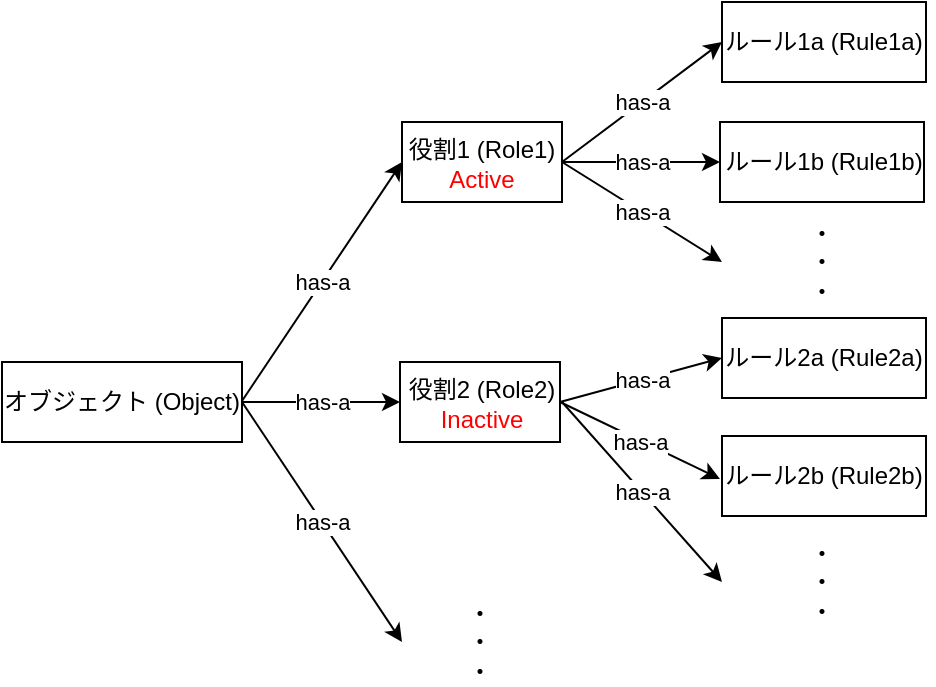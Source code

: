 <mxfile>
    <diagram id="hbNXoUWoMw8abENjvTgG" name="ページ1">
        <mxGraphModel dx="261" dy="200" grid="1" gridSize="10" guides="1" tooltips="1" connect="1" arrows="1" fold="1" page="1" pageScale="1" pageWidth="827" pageHeight="1169" background="#ffffff" math="0" shadow="0">
            <root>
                <mxCell id="0"/>
                <mxCell id="1" parent="0"/>
                <mxCell id="47" value="" style="rounded=0;whiteSpace=wrap;html=1;fillColor=none;" parent="1" vertex="1">
                    <mxGeometry x="120" y="240" width="120" height="40" as="geometry"/>
                </mxCell>
                <mxCell id="48" value="オブジェクト (Object)" style="text;html=1;strokeColor=none;fillColor=none;align=center;verticalAlign=middle;whiteSpace=wrap;rounded=0;" parent="1" vertex="1">
                    <mxGeometry x="120" y="245" width="120" height="30" as="geometry"/>
                </mxCell>
                <mxCell id="49" value="役割1 (Role1)&lt;br&gt;&lt;font color=&quot;#ff0000&quot;&gt;Active&lt;/font&gt;" style="text;html=1;strokeColor=none;fillColor=none;align=center;verticalAlign=middle;whiteSpace=wrap;rounded=0;" parent="1" vertex="1">
                    <mxGeometry x="310" y="126" width="100" height="30" as="geometry"/>
                </mxCell>
                <mxCell id="50" value="" style="rounded=0;whiteSpace=wrap;html=1;fillColor=none;" parent="1" vertex="1">
                    <mxGeometry x="320" y="120" width="80" height="40" as="geometry"/>
                </mxCell>
                <mxCell id="51" value="役割2 (Role2)&lt;br&gt;&lt;font color=&quot;#ff0000&quot;&gt;Inactive&lt;/font&gt;" style="text;html=1;strokeColor=none;fillColor=none;align=center;verticalAlign=middle;whiteSpace=wrap;rounded=0;" parent="1" vertex="1">
                    <mxGeometry x="310" y="246" width="100" height="30" as="geometry"/>
                </mxCell>
                <mxCell id="52" value="" style="rounded=0;whiteSpace=wrap;html=1;fillColor=none;" parent="1" vertex="1">
                    <mxGeometry x="319" y="240" width="80" height="40" as="geometry"/>
                </mxCell>
                <mxCell id="55" value="" style="endArrow=classic;html=1;fontColor=#FF0000;entryX=0;entryY=0.5;entryDx=0;entryDy=0;" parent="1" target="50" edge="1">
                    <mxGeometry relative="1" as="geometry">
                        <mxPoint x="240" y="259.47" as="sourcePoint"/>
                        <mxPoint x="400" y="259.47" as="targetPoint"/>
                    </mxGeometry>
                </mxCell>
                <mxCell id="56" value="&lt;font color=&quot;#000000&quot;&gt;has-a&lt;/font&gt;" style="edgeLabel;resizable=0;html=1;align=center;verticalAlign=middle;fontColor=#FF0000;fillColor=none;labelBackgroundColor=#FFFFFF;" parent="55" connectable="0" vertex="1">
                    <mxGeometry relative="1" as="geometry"/>
                </mxCell>
                <mxCell id="59" value="" style="endArrow=classic;html=1;fontColor=#FF0000;entryX=0;entryY=0.5;entryDx=0;entryDy=0;" parent="1" target="52" edge="1">
                    <mxGeometry relative="1" as="geometry">
                        <mxPoint x="240" y="260" as="sourcePoint"/>
                        <mxPoint x="330" y="150.0" as="targetPoint"/>
                    </mxGeometry>
                </mxCell>
                <mxCell id="60" value="&lt;font color=&quot;#000000&quot;&gt;has-a&lt;/font&gt;" style="edgeLabel;resizable=0;html=1;align=center;verticalAlign=middle;fontColor=#FF0000;fillColor=none;labelBackgroundColor=#FFFFFF;" parent="59" connectable="0" vertex="1">
                    <mxGeometry relative="1" as="geometry"/>
                </mxCell>
                <mxCell id="61" value="・&lt;br&gt;・&lt;br&gt;・" style="text;html=1;strokeColor=none;fillColor=none;align=center;verticalAlign=middle;whiteSpace=wrap;rounded=0;labelBackgroundColor=none;fontColor=#000000;" parent="1" vertex="1">
                    <mxGeometry x="329" y="365" width="60" height="30" as="geometry"/>
                </mxCell>
                <mxCell id="62" value="" style="endArrow=classic;html=1;fontColor=#FF0000;" parent="1" edge="1">
                    <mxGeometry relative="1" as="geometry">
                        <mxPoint x="240" y="260" as="sourcePoint"/>
                        <mxPoint x="320" y="380" as="targetPoint"/>
                    </mxGeometry>
                </mxCell>
                <mxCell id="63" value="&lt;font color=&quot;#000000&quot;&gt;has-a&lt;/font&gt;" style="edgeLabel;resizable=0;html=1;align=center;verticalAlign=middle;fontColor=#FF0000;fillColor=none;labelBackgroundColor=#FFFFFF;" parent="62" connectable="0" vertex="1">
                    <mxGeometry relative="1" as="geometry"/>
                </mxCell>
                <mxCell id="64" value="ルール1b (Rule1b)" style="text;html=1;strokeColor=none;fillColor=none;align=center;verticalAlign=middle;whiteSpace=wrap;rounded=0;labelBackgroundColor=none;fontColor=#000000;" parent="1" vertex="1">
                    <mxGeometry x="476" y="125" width="110" height="30" as="geometry"/>
                </mxCell>
                <mxCell id="65" value="" style="rounded=0;whiteSpace=wrap;html=1;labelBackgroundColor=none;fontColor=#000000;fillColor=none;" parent="1" vertex="1">
                    <mxGeometry x="479" y="120" width="102" height="40" as="geometry"/>
                </mxCell>
                <mxCell id="66" value="ルール1a (Rule1a)" style="text;html=1;strokeColor=none;fillColor=none;align=center;verticalAlign=middle;whiteSpace=wrap;rounded=0;labelBackgroundColor=none;fontColor=#000000;" parent="1" vertex="1">
                    <mxGeometry x="476" y="65" width="110" height="30" as="geometry"/>
                </mxCell>
                <mxCell id="67" value="" style="rounded=0;whiteSpace=wrap;html=1;labelBackgroundColor=none;fontColor=#000000;fillColor=none;" parent="1" vertex="1">
                    <mxGeometry x="480" y="60" width="102" height="40" as="geometry"/>
                </mxCell>
                <mxCell id="68" value="" style="endArrow=classic;html=1;fontColor=#FF0000;exitX=1;exitY=0.5;exitDx=0;exitDy=0;entryX=0;entryY=0.5;entryDx=0;entryDy=0;" parent="1" source="50" target="65" edge="1">
                    <mxGeometry relative="1" as="geometry">
                        <mxPoint x="400" y="170.0" as="sourcePoint"/>
                        <mxPoint x="480" y="170" as="targetPoint"/>
                    </mxGeometry>
                </mxCell>
                <mxCell id="69" value="&lt;font&gt;has-a&lt;/font&gt;" style="edgeLabel;resizable=0;html=1;align=center;verticalAlign=middle;fontColor=#000000;fillColor=none;labelBackgroundColor=#FFFFFF;" parent="68" connectable="0" vertex="1">
                    <mxGeometry relative="1" as="geometry"/>
                </mxCell>
                <mxCell id="70" value="ルール2b (Rule2b)" style="text;html=1;strokeColor=none;fillColor=none;align=center;verticalAlign=middle;whiteSpace=wrap;rounded=0;labelBackgroundColor=none;fontColor=#000000;" parent="1" vertex="1">
                    <mxGeometry x="476" y="282" width="110" height="30" as="geometry"/>
                </mxCell>
                <mxCell id="71" value="" style="rounded=0;whiteSpace=wrap;html=1;labelBackgroundColor=none;fontColor=#000000;fillColor=none;" parent="1" vertex="1">
                    <mxGeometry x="480" y="277" width="102" height="40" as="geometry"/>
                </mxCell>
                <mxCell id="72" value="" style="endArrow=classic;html=1;fontColor=#FF0000;exitX=1;exitY=0.5;exitDx=0;exitDy=0;" parent="1" source="52" edge="1">
                    <mxGeometry relative="1" as="geometry">
                        <mxPoint x="399" y="298.47" as="sourcePoint"/>
                        <mxPoint x="479" y="298.47" as="targetPoint"/>
                    </mxGeometry>
                </mxCell>
                <mxCell id="73" value="&lt;font&gt;has-a&lt;/font&gt;" style="edgeLabel;resizable=0;html=1;align=center;verticalAlign=middle;fontColor=#000000;fillColor=none;labelBackgroundColor=#FFFFFF;" parent="72" connectable="0" vertex="1">
                    <mxGeometry relative="1" as="geometry"/>
                </mxCell>
                <mxCell id="74" value="ルール2a (Rule2a)" style="text;html=1;strokeColor=none;fillColor=none;align=center;verticalAlign=middle;whiteSpace=wrap;rounded=0;labelBackgroundColor=none;fontColor=#000000;" parent="1" vertex="1">
                    <mxGeometry x="476" y="223" width="110" height="30" as="geometry"/>
                </mxCell>
                <mxCell id="75" value="" style="rounded=0;whiteSpace=wrap;html=1;labelBackgroundColor=none;fontColor=#000000;fillColor=none;" parent="1" vertex="1">
                    <mxGeometry x="480" y="218" width="102" height="40" as="geometry"/>
                </mxCell>
                <mxCell id="76" value="" style="endArrow=classic;html=1;fontColor=#FF0000;entryX=0;entryY=0.5;entryDx=0;entryDy=0;exitX=1;exitY=0.5;exitDx=0;exitDy=0;" parent="1" source="52" target="75" edge="1">
                    <mxGeometry relative="1" as="geometry">
                        <mxPoint x="400" y="298" as="sourcePoint"/>
                        <mxPoint x="489" y="308.47" as="targetPoint"/>
                    </mxGeometry>
                </mxCell>
                <mxCell id="77" value="&lt;font&gt;has-a&lt;/font&gt;" style="edgeLabel;resizable=0;html=1;align=center;verticalAlign=middle;fontColor=#000000;fillColor=none;labelBackgroundColor=#FFFFFF;" parent="76" connectable="0" vertex="1">
                    <mxGeometry relative="1" as="geometry"/>
                </mxCell>
                <mxCell id="78" value="・&lt;br&gt;・&lt;br&gt;・" style="text;html=1;strokeColor=none;fillColor=none;align=center;verticalAlign=middle;whiteSpace=wrap;rounded=0;labelBackgroundColor=none;fontColor=#000000;" parent="1" vertex="1">
                    <mxGeometry x="500" y="335" width="60" height="30" as="geometry"/>
                </mxCell>
                <mxCell id="79" value="" style="endArrow=classic;html=1;fontColor=#FF0000;" parent="1" edge="1">
                    <mxGeometry relative="1" as="geometry">
                        <mxPoint x="400" y="260" as="sourcePoint"/>
                        <mxPoint x="480" y="350" as="targetPoint"/>
                    </mxGeometry>
                </mxCell>
                <mxCell id="80" value="&lt;font&gt;has-a&lt;/font&gt;" style="edgeLabel;resizable=0;html=1;align=center;verticalAlign=middle;fontColor=#000000;fillColor=none;labelBackgroundColor=#FFFFFF;" parent="79" connectable="0" vertex="1">
                    <mxGeometry relative="1" as="geometry"/>
                </mxCell>
                <mxCell id="82" value="" style="endArrow=classic;html=1;fontColor=#FF0000;entryX=0;entryY=0.5;entryDx=0;entryDy=0;exitX=1;exitY=0.5;exitDx=0;exitDy=0;" parent="1" source="50" target="67" edge="1">
                    <mxGeometry relative="1" as="geometry">
                        <mxPoint x="400" y="170" as="sourcePoint"/>
                        <mxPoint x="489" y="150" as="targetPoint"/>
                    </mxGeometry>
                </mxCell>
                <mxCell id="83" value="&lt;font&gt;has-a&lt;/font&gt;" style="edgeLabel;resizable=0;html=1;align=center;verticalAlign=middle;fontColor=#000000;fillColor=none;labelBackgroundColor=#FFFFFF;" parent="82" connectable="0" vertex="1">
                    <mxGeometry relative="1" as="geometry"/>
                </mxCell>
                <mxCell id="84" value="・&lt;br&gt;・&lt;br&gt;・" style="text;html=1;strokeColor=none;fillColor=none;align=center;verticalAlign=middle;whiteSpace=wrap;rounded=0;labelBackgroundColor=none;fontColor=#000000;" parent="1" vertex="1">
                    <mxGeometry x="500" y="175" width="60" height="30" as="geometry"/>
                </mxCell>
                <mxCell id="85" value="" style="endArrow=classic;html=1;fontColor=#FF0000;exitX=1;exitY=0.5;exitDx=0;exitDy=0;" parent="1" source="50" edge="1">
                    <mxGeometry relative="1" as="geometry">
                        <mxPoint x="400" y="170" as="sourcePoint"/>
                        <mxPoint x="480" y="190" as="targetPoint"/>
                    </mxGeometry>
                </mxCell>
                <mxCell id="86" value="&lt;font&gt;has-a&lt;/font&gt;" style="edgeLabel;resizable=0;html=1;align=center;verticalAlign=middle;fontColor=#000000;fillColor=none;labelBackgroundColor=#FFFFFF;" parent="85" connectable="0" vertex="1">
                    <mxGeometry relative="1" as="geometry"/>
                </mxCell>
            </root>
        </mxGraphModel>
    </diagram>
</mxfile>
